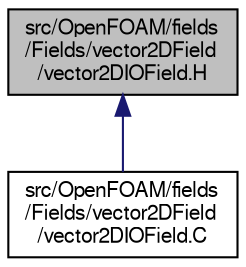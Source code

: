 digraph "src/OpenFOAM/fields/Fields/vector2DField/vector2DIOField.H"
{
  bgcolor="transparent";
  edge [fontname="FreeSans",fontsize="10",labelfontname="FreeSans",labelfontsize="10"];
  node [fontname="FreeSans",fontsize="10",shape=record];
  Node98 [label="src/OpenFOAM/fields\l/Fields/vector2DField\l/vector2DIOField.H",height=0.2,width=0.4,color="black", fillcolor="grey75", style="filled", fontcolor="black"];
  Node98 -> Node99 [dir="back",color="midnightblue",fontsize="10",style="solid",fontname="FreeSans"];
  Node99 [label="src/OpenFOAM/fields\l/Fields/vector2DField\l/vector2DIOField.C",height=0.2,width=0.4,color="black",URL="$a09776.html",tooltip="vector2DField with IO. "];
}
